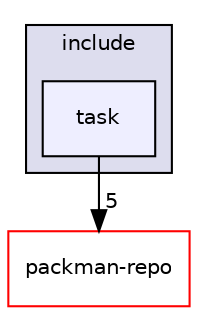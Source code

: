 digraph "task" {
  compound=true
  node [ fontsize="10", fontname="Helvetica"];
  edge [ labelfontsize="10", labelfontname="Helvetica"];
  subgraph clusterdir_29360d1ece32a6e2128493c81edcca5c {
    graph [ bgcolor="#ddddee", pencolor="black", label="include" fontname="Helvetica", fontsize="10", URL="dir_29360d1ece32a6e2128493c81edcca5c.html"]
  dir_bc025fb34cfccba9ddad77756373809e [shape=box, label="task", style="filled", fillcolor="#eeeeff", pencolor="black", URL="dir_bc025fb34cfccba9ddad77756373809e.html"];
  }
  dir_0bc3c1d51e6c63f2207574e46b83fb8f [shape=box label="packman-repo" fillcolor="white" style="filled" color="red" URL="dir_0bc3c1d51e6c63f2207574e46b83fb8f.html"];
  dir_bc025fb34cfccba9ddad77756373809e->dir_0bc3c1d51e6c63f2207574e46b83fb8f [headlabel="5", labeldistance=1.5 headhref="dir_000014_000003.html"];
}
